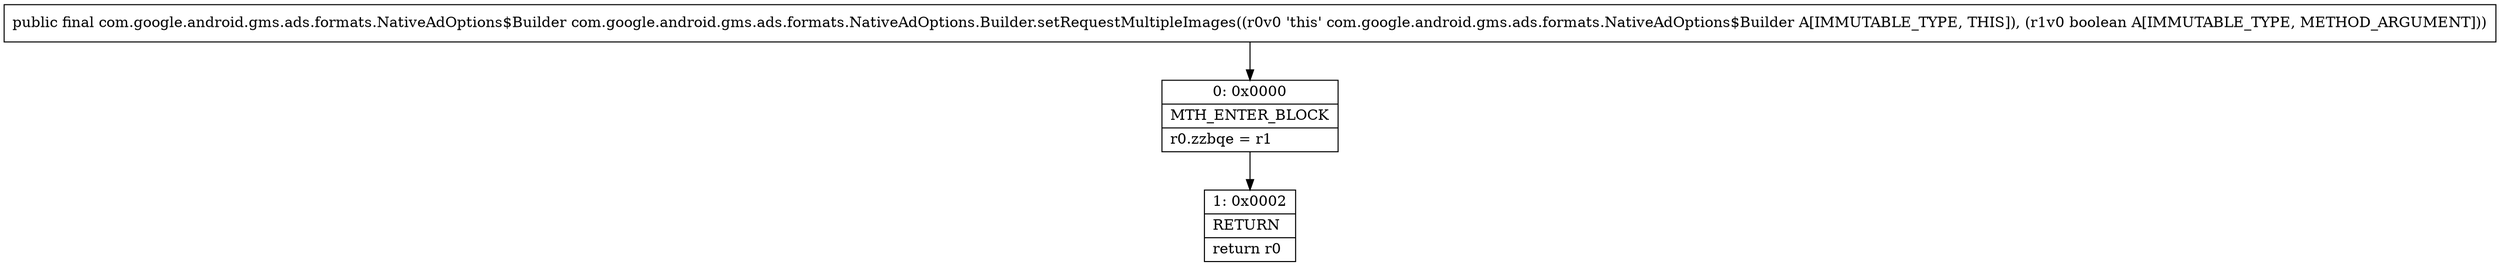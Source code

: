 digraph "CFG forcom.google.android.gms.ads.formats.NativeAdOptions.Builder.setRequestMultipleImages(Z)Lcom\/google\/android\/gms\/ads\/formats\/NativeAdOptions$Builder;" {
Node_0 [shape=record,label="{0\:\ 0x0000|MTH_ENTER_BLOCK\l|r0.zzbqe = r1\l}"];
Node_1 [shape=record,label="{1\:\ 0x0002|RETURN\l|return r0\l}"];
MethodNode[shape=record,label="{public final com.google.android.gms.ads.formats.NativeAdOptions$Builder com.google.android.gms.ads.formats.NativeAdOptions.Builder.setRequestMultipleImages((r0v0 'this' com.google.android.gms.ads.formats.NativeAdOptions$Builder A[IMMUTABLE_TYPE, THIS]), (r1v0 boolean A[IMMUTABLE_TYPE, METHOD_ARGUMENT])) }"];
MethodNode -> Node_0;
Node_0 -> Node_1;
}


